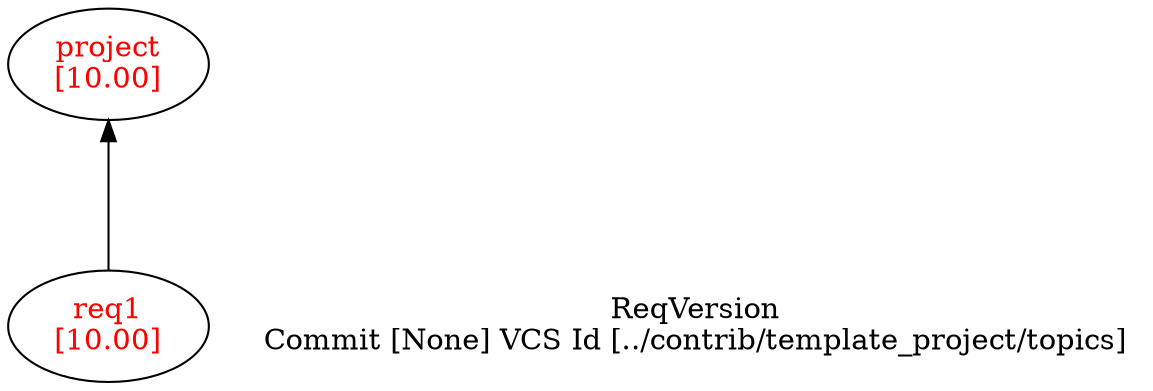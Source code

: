 digraph reqdeps {
rankdir=BT;
mclimit=10.0;
nslimit=10.0;ranksep=1;
"project" [fontcolor=red,label="project\n[10.00]"];
"req1" [fontcolor=red,label="req1\n[10.00]"];
"req1" -> "project";
ReqVersion [shape=plaintext label="ReqVersion\nCommit [None] VCS Id [../contrib/template_project/topics]"]
}
